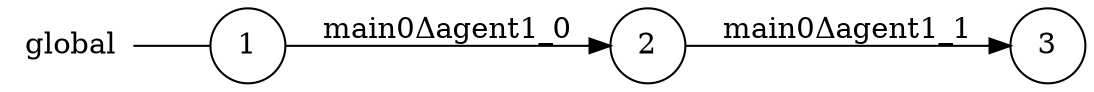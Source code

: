 digraph global {
	rankdir="LR";
	n_0 [label="global", shape="plaintext"];
	n_1 [id="1", shape=circle, label="1"];
	n_0 -> n_1 [arrowhead=none];
	n_2 [id="2", shape=circle, label="2"];
	n_3 [id="3", shape=circle, label="3"];

	n_1 -> n_2 [id="[$e|0]", label="main0Δagent1_0"];
	n_2 -> n_3 [id="[$e|1]", label="main0Δagent1_1"];
}
